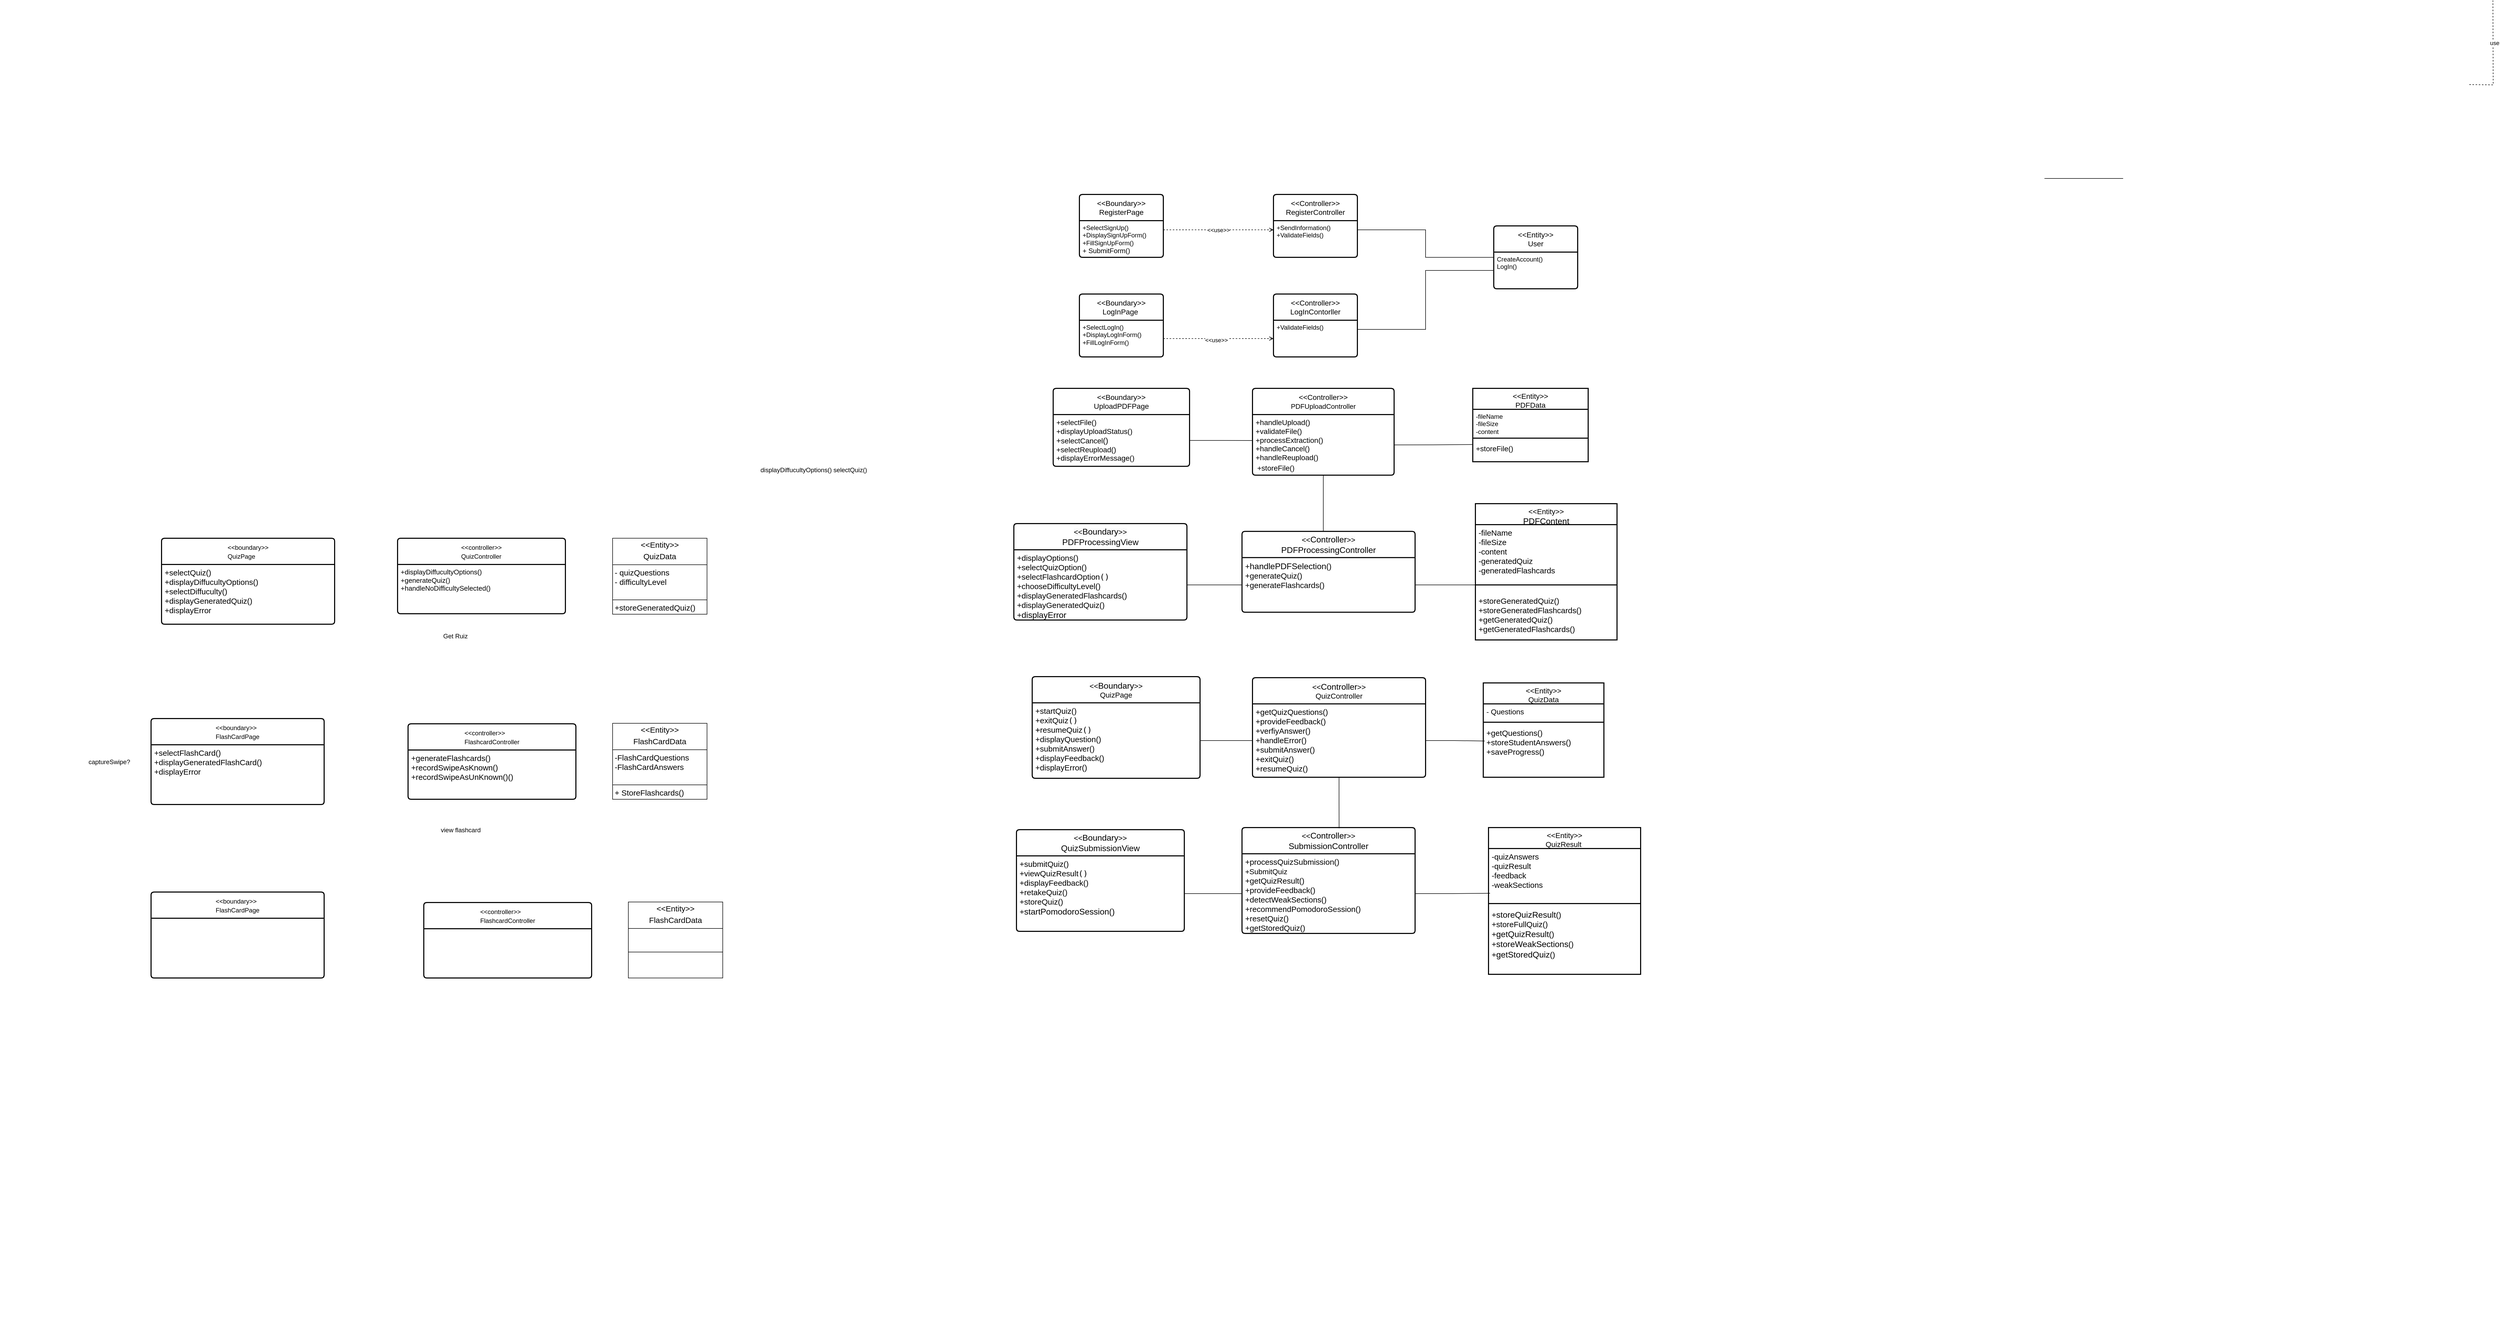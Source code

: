 <mxfile version="26.2.13">
  <diagram name="Page-1" id="e56a1550-8fbb-45ad-956c-1786394a9013">
    <mxGraphModel dx="5515" dy="-176" grid="1" gridSize="10" guides="1" tooltips="1" connect="1" arrows="1" fold="1" page="1" pageScale="1" pageWidth="1100" pageHeight="850" background="none" math="0" shadow="0">
      <root>
        <mxCell id="0" />
        <mxCell id="1" parent="0" />
        <mxCell id="oBpY7kK_RExmCe1GZTvU-35" value="&amp;lt;&amp;lt;Boundary&amp;gt;&amp;gt;&lt;br&gt;&lt;div&gt;&lt;span style=&quot;text-align: start;&quot;&gt;RegisterPage&lt;/span&gt;&lt;/div&gt;" style="swimlane;childLayout=stackLayout;horizontal=1;startSize=50;horizontalStack=0;rounded=1;fontSize=14;fontStyle=0;strokeWidth=2;resizeParent=0;resizeLast=1;shadow=0;dashed=0;align=center;arcSize=4;whiteSpace=wrap;html=1;labelBackgroundColor=none;" parent="1" vertex="1">
          <mxGeometry x="-1310" y="1450" width="160" height="120" as="geometry" />
        </mxCell>
        <mxCell id="oBpY7kK_RExmCe1GZTvU-36" value="+SelectSignUp()&lt;br&gt;+DisplaySignUpForm()&lt;br&gt;+FillSignUpForm()&lt;div&gt;&lt;font style=&quot;font-size: 13px;&quot;&gt;+&lt;/font&gt;&lt;span style=&quot;font-size: 13px;&quot;&gt;&amp;nbsp;SubmitForm()&lt;/span&gt;&lt;br&gt;&lt;div&gt;&lt;br&gt;&lt;/div&gt;&lt;div&gt;&lt;span style=&quot;font-size: medium;&quot;&gt;&lt;br&gt;&lt;/span&gt;&lt;/div&gt;&lt;/div&gt;" style="align=left;strokeColor=none;fillColor=none;spacingLeft=4;spacingRight=4;fontSize=12;verticalAlign=top;resizable=0;rotatable=0;part=1;html=1;whiteSpace=wrap;labelBackgroundColor=none;" parent="oBpY7kK_RExmCe1GZTvU-35" vertex="1">
          <mxGeometry y="50" width="160" height="70" as="geometry" />
        </mxCell>
        <mxCell id="oBpY7kK_RExmCe1GZTvU-37" value="&amp;lt;&amp;lt;Controller&amp;gt;&amp;gt;&lt;div&gt;RegisterController&lt;/div&gt;" style="swimlane;childLayout=stackLayout;horizontal=1;startSize=50;horizontalStack=0;rounded=1;fontSize=14;fontStyle=0;strokeWidth=2;resizeParent=0;resizeLast=1;shadow=0;dashed=0;align=center;arcSize=4;whiteSpace=wrap;html=1;labelBackgroundColor=none;" parent="1" vertex="1">
          <mxGeometry x="-940" y="1450" width="160" height="120" as="geometry" />
        </mxCell>
        <mxCell id="oBpY7kK_RExmCe1GZTvU-38" value="+SendInformation()&lt;br&gt;+ValidateFields()&lt;div&gt;&lt;br&gt;&lt;/div&gt;" style="align=left;strokeColor=none;fillColor=none;spacingLeft=4;spacingRight=4;fontSize=12;verticalAlign=top;resizable=0;rotatable=0;part=1;html=1;whiteSpace=wrap;labelBackgroundColor=none;" parent="oBpY7kK_RExmCe1GZTvU-37" vertex="1">
          <mxGeometry y="50" width="160" height="70" as="geometry" />
        </mxCell>
        <mxCell id="oBpY7kK_RExmCe1GZTvU-39" value="&amp;lt;&amp;lt;Entity&amp;gt;&amp;gt;&lt;div&gt;User&lt;/div&gt;" style="swimlane;childLayout=stackLayout;horizontal=1;startSize=50;horizontalStack=0;rounded=1;fontSize=14;fontStyle=0;strokeWidth=2;resizeParent=0;resizeLast=1;shadow=0;dashed=0;align=center;arcSize=4;whiteSpace=wrap;html=1;labelBackgroundColor=none;" parent="1" vertex="1">
          <mxGeometry x="-520" y="1510" width="160" height="120" as="geometry" />
        </mxCell>
        <mxCell id="oBpY7kK_RExmCe1GZTvU-40" value="CreateAccount()&lt;div&gt;LogIn()&lt;br&gt;&lt;/div&gt;" style="align=left;strokeColor=none;fillColor=none;spacingLeft=4;spacingRight=4;fontSize=12;verticalAlign=top;resizable=0;rotatable=0;part=1;html=1;whiteSpace=wrap;labelBackgroundColor=none;" parent="oBpY7kK_RExmCe1GZTvU-39" vertex="1">
          <mxGeometry y="50" width="160" height="70" as="geometry" />
        </mxCell>
        <mxCell id="oBpY7kK_RExmCe1GZTvU-42" style="edgeStyle=orthogonalEdgeStyle;rounded=0;orthogonalLoop=1;jettySize=auto;html=1;exitX=1;exitY=0.25;exitDx=0;exitDy=0;entryX=0;entryY=0.25;entryDx=0;entryDy=0;endArrow=none;startFill=0;labelBackgroundColor=none;fontColor=default;" parent="1" edge="1">
          <mxGeometry relative="1" as="geometry">
            <mxPoint x="530" y="1419.5" as="sourcePoint" />
            <mxPoint x="680" y="1419.5" as="targetPoint" />
          </mxGeometry>
        </mxCell>
        <mxCell id="oBpY7kK_RExmCe1GZTvU-43" value="&amp;lt;&amp;lt;Boundary&amp;gt;&amp;gt;&lt;div&gt;LogInPage&amp;nbsp;&lt;/div&gt;" style="swimlane;childLayout=stackLayout;horizontal=1;startSize=50;horizontalStack=0;rounded=1;fontSize=14;fontStyle=0;strokeWidth=2;resizeParent=0;resizeLast=1;shadow=0;dashed=0;align=center;arcSize=4;whiteSpace=wrap;html=1;labelBackgroundColor=none;" parent="1" vertex="1">
          <mxGeometry x="-1310" y="1640" width="160" height="120" as="geometry" />
        </mxCell>
        <mxCell id="oBpY7kK_RExmCe1GZTvU-44" value="+SelectLogIn()&lt;br&gt;+DisplayLogInForm()&lt;br&gt;+FillLogInForm()" style="align=left;strokeColor=none;fillColor=none;spacingLeft=4;spacingRight=4;fontSize=12;verticalAlign=top;resizable=0;rotatable=0;part=1;html=1;whiteSpace=wrap;labelBackgroundColor=none;" parent="oBpY7kK_RExmCe1GZTvU-43" vertex="1">
          <mxGeometry y="50" width="160" height="70" as="geometry" />
        </mxCell>
        <mxCell id="oBpY7kK_RExmCe1GZTvU-45" value="&amp;lt;&amp;lt;Controller&amp;gt;&amp;gt;&lt;div&gt;LogInContorller&lt;/div&gt;" style="swimlane;childLayout=stackLayout;horizontal=1;startSize=50;horizontalStack=0;rounded=1;fontSize=14;fontStyle=0;strokeWidth=2;resizeParent=0;resizeLast=1;shadow=0;dashed=0;align=center;arcSize=4;whiteSpace=wrap;html=1;labelBackgroundColor=none;" parent="1" vertex="1">
          <mxGeometry x="-940" y="1640" width="160" height="120" as="geometry" />
        </mxCell>
        <mxCell id="oBpY7kK_RExmCe1GZTvU-46" value="+ValidateFields()&lt;div&gt;&lt;br&gt;&lt;/div&gt;" style="align=left;strokeColor=none;fillColor=none;spacingLeft=4;spacingRight=4;fontSize=12;verticalAlign=top;resizable=0;rotatable=0;part=1;html=1;whiteSpace=wrap;labelBackgroundColor=none;" parent="oBpY7kK_RExmCe1GZTvU-45" vertex="1">
          <mxGeometry y="50" width="160" height="70" as="geometry" />
        </mxCell>
        <mxCell id="-UV9_x92Bout7EjLeTXu-13" style="edgeStyle=orthogonalEdgeStyle;rounded=0;orthogonalLoop=1;jettySize=auto;html=1;exitX=1;exitY=0.25;exitDx=0;exitDy=0;entryX=0.5;entryY=1;entryDx=0;entryDy=0;dashed=1;endArrow=none;startFill=0;" parent="1" edge="1">
          <mxGeometry relative="1" as="geometry">
            <mxPoint x="1340" y="1240.392" as="sourcePoint" />
            <mxPoint x="1385" y="1080" as="targetPoint" />
          </mxGeometry>
        </mxCell>
        <mxCell id="-UV9_x92Bout7EjLeTXu-14" value="use" style="edgeLabel;html=1;align=center;verticalAlign=middle;resizable=0;points=[];" parent="-UV9_x92Bout7EjLeTXu-13" vertex="1" connectable="0">
          <mxGeometry x="0.219" y="-3" relative="1" as="geometry">
            <mxPoint as="offset" />
          </mxGeometry>
        </mxCell>
        <mxCell id="aW1EL9rklJhH-4EWhwkh-1" value="&amp;lt;&amp;lt;Boundary&amp;gt;&amp;gt;&lt;div&gt;UploadPDFPage&lt;/div&gt;" style="swimlane;childLayout=stackLayout;horizontal=1;startSize=50;horizontalStack=0;rounded=1;fontSize=14;fontStyle=0;strokeWidth=2;resizeParent=0;resizeLast=1;shadow=0;align=center;arcSize=4;whiteSpace=wrap;html=1;labelBackgroundColor=none;" parent="1" vertex="1">
          <mxGeometry x="-1360" y="1820" width="260" height="148.75" as="geometry" />
        </mxCell>
        <mxCell id="aW1EL9rklJhH-4EWhwkh-2" value="&lt;font&gt;&lt;span style=&quot;font-size: 14px;&quot;&gt;+selectFile()&lt;/span&gt;&lt;br&gt;&lt;span style=&quot;font-size: 14px;&quot;&gt;+displayUploadStatus()&lt;/span&gt;&lt;br&gt;&lt;font style=&quot;font-size: 15px;&quot;&gt;+&lt;/font&gt;&lt;font style=&quot;font-size: 14px;&quot;&gt;selectCancel&lt;/font&gt;&lt;font style=&quot;font-size: 15px;&quot;&gt;()&lt;/font&gt;&lt;/font&gt;&lt;div&gt;&lt;font style=&quot;font-size: 14px;&quot;&gt;+selectReupload()&lt;br&gt;&lt;/font&gt;&lt;/div&gt;&lt;div&gt;&lt;font style=&quot;font-size: 14px;&quot;&gt;&lt;font&gt;+&lt;/font&gt;displayErrorMessage()&lt;/font&gt;&lt;/div&gt;&lt;div&gt;&lt;font style=&quot;font-size: 14px;&quot;&gt;&lt;br&gt;&lt;/font&gt;&lt;/div&gt;&lt;div&gt;&lt;font style=&quot;font-size: 14px;&quot;&gt;&lt;br&gt;&lt;/font&gt;&lt;/div&gt;&lt;div&gt;&lt;font style=&quot;font-size: 14px;&quot;&gt;&lt;br&gt;&lt;/font&gt;&lt;/div&gt;&lt;div&gt;&lt;font&gt;&lt;code data-end=&quot;361&quot; data-start=&quot;347&quot;&gt;&lt;font style=&quot;font-size: 14px;&quot; face=&quot;Verdana&quot;&gt;&lt;br&gt;&lt;/font&gt;&lt;/code&gt;&lt;/font&gt;&lt;/div&gt;&lt;div&gt;&lt;font style=&quot;font-size: 16px;&quot;&gt;&lt;code data-end=&quot;361&quot; data-start=&quot;347&quot;&gt;&lt;br&gt;&lt;/code&gt;&lt;/font&gt;&lt;/div&gt;" style="align=left;strokeColor=none;fillColor=none;spacingLeft=4;spacingRight=4;fontSize=12;verticalAlign=top;resizable=0;rotatable=0;part=1;html=1;whiteSpace=wrap;labelBackgroundColor=none;strokeWidth=2;" parent="aW1EL9rklJhH-4EWhwkh-1" vertex="1">
          <mxGeometry y="50" width="260" height="98.75" as="geometry" />
        </mxCell>
        <mxCell id="aW1EL9rklJhH-4EWhwkh-3" style="edgeStyle=orthogonalEdgeStyle;rounded=0;orthogonalLoop=1;jettySize=auto;html=1;exitX=0.5;exitY=1;exitDx=0;exitDy=0;labelBackgroundColor=none;fontColor=default;strokeWidth=2;" parent="aW1EL9rklJhH-4EWhwkh-1" source="aW1EL9rklJhH-4EWhwkh-2" target="aW1EL9rklJhH-4EWhwkh-2" edge="1">
          <mxGeometry relative="1" as="geometry" />
        </mxCell>
        <mxCell id="aW1EL9rklJhH-4EWhwkh-4" style="edgeStyle=orthogonalEdgeStyle;rounded=0;orthogonalLoop=1;jettySize=auto;html=1;exitX=0.5;exitY=1;exitDx=0;exitDy=0;labelBackgroundColor=none;fontColor=default;strokeWidth=2;" parent="aW1EL9rklJhH-4EWhwkh-1" source="aW1EL9rklJhH-4EWhwkh-2" target="aW1EL9rklJhH-4EWhwkh-2" edge="1">
          <mxGeometry relative="1" as="geometry" />
        </mxCell>
        <mxCell id="aW1EL9rklJhH-4EWhwkh-5" style="edgeStyle=orthogonalEdgeStyle;rounded=0;orthogonalLoop=1;jettySize=auto;html=1;exitX=0.5;exitY=1;exitDx=0;exitDy=0;labelBackgroundColor=none;fontColor=default;strokeWidth=2;" parent="aW1EL9rklJhH-4EWhwkh-1" source="aW1EL9rklJhH-4EWhwkh-2" target="aW1EL9rklJhH-4EWhwkh-2" edge="1">
          <mxGeometry relative="1" as="geometry" />
        </mxCell>
        <mxCell id="aW1EL9rklJhH-4EWhwkh-6" value="&lt;span style=&quot;caret-color: rgb(0, 0, 0); color: rgb(0, 0, 0); font-family: Helvetica; font-size: 14px; font-style: normal; font-variant-caps: normal; font-weight: 400; letter-spacing: normal; orphans: auto; text-align: center; text-indent: 0px; text-transform: none; white-space: normal; widows: auto; word-spacing: 0px; -webkit-text-stroke-width: 0px; background-color: rgb(251, 251, 251); text-decoration: none; display: inline !important; float: none;&quot;&gt;&amp;lt;&amp;lt;&lt;span style=&quot;text-align: start; font-size: medium;&quot;&gt;Boundary&lt;/span&gt;&amp;gt;&amp;gt;&lt;/span&gt;&lt;div style=&quot;caret-color: rgb(0, 0, 0); color: rgb(0, 0, 0); font-family: Helvetica; font-size: 14px; font-style: normal; font-variant-caps: normal; font-weight: 400; letter-spacing: normal; orphans: auto; text-align: center; text-indent: 0px; text-transform: none; white-space: normal; widows: auto; word-spacing: 0px; -webkit-text-stroke-width: 0px; text-decoration: none;&quot;&gt;&lt;span style=&quot;text-align: start;&quot;&gt;QuizPage&lt;/span&gt;&lt;/div&gt;" style="swimlane;childLayout=stackLayout;horizontal=1;startSize=50;horizontalStack=0;rounded=1;fontSize=14;fontStyle=1;strokeWidth=2;resizeParent=0;resizeLast=1;shadow=0;dashed=0;align=center;arcSize=4;whiteSpace=wrap;html=1;labelBackgroundColor=none;" parent="1" vertex="1">
          <mxGeometry x="-1400" y="2370" width="320" height="194.06" as="geometry" />
        </mxCell>
        <mxCell id="aW1EL9rklJhH-4EWhwkh-7" value="&lt;font style=&quot;font-size: 15px;&quot;&gt;+startQuiz()&lt;/font&gt;&lt;div&gt;&lt;span style=&quot;font-size: 15px;&quot;&gt;+exitQuiz&lt;font face=&quot;monospace&quot;&gt;()&lt;/font&gt;&lt;/span&gt;&lt;/div&gt;&lt;div&gt;&lt;span style=&quot;font-size: 15px;&quot;&gt;&lt;font face=&quot;monospace&quot;&gt;+&lt;/font&gt;&lt;font face=&quot;Helvetica&quot;&gt;resumeQuiz&lt;/font&gt;&lt;font face=&quot;monospace&quot;&gt;()&lt;/font&gt;&lt;/span&gt;&lt;/div&gt;&lt;div&gt;&lt;span style=&quot;font-size: 15px;&quot;&gt;+&lt;font face=&quot;Helvetica&quot;&gt;displayQuestion&lt;/font&gt;()&lt;br&gt;&lt;/span&gt;&lt;div&gt;&lt;font style=&quot;font-size: 15px;&quot;&gt;+submitAnswer()&lt;/font&gt;&lt;/div&gt;&lt;div&gt;&lt;font style=&quot;font-size: 15px;&quot;&gt;+displayFeedback()&lt;br&gt;&lt;/font&gt;&lt;/div&gt;&lt;div&gt;&lt;font style=&quot;font-size: 15px;&quot;&gt;&lt;font&gt;+&lt;/font&gt;displayError()&lt;/font&gt;&lt;/div&gt;&lt;div&gt;&lt;br&gt;&lt;/div&gt;&lt;div&gt;&lt;br&gt;&lt;/div&gt;&lt;div&gt;&lt;br&gt;&lt;/div&gt;&lt;/div&gt;" style="align=left;strokeColor=none;fillColor=none;spacingLeft=4;spacingRight=4;fontSize=12;verticalAlign=top;resizable=0;rotatable=0;part=1;html=1;whiteSpace=wrap;labelBackgroundColor=none;strokeWidth=2;" parent="aW1EL9rklJhH-4EWhwkh-6" vertex="1">
          <mxGeometry y="50" width="320" height="144.06" as="geometry" />
        </mxCell>
        <mxCell id="aW1EL9rklJhH-4EWhwkh-8" style="edgeStyle=orthogonalEdgeStyle;rounded=0;orthogonalLoop=1;jettySize=auto;html=1;exitX=0.5;exitY=1;exitDx=0;exitDy=0;labelBackgroundColor=none;fontColor=default;strokeWidth=2;" parent="aW1EL9rklJhH-4EWhwkh-6" edge="1">
          <mxGeometry relative="1" as="geometry">
            <mxPoint x="-280" y="818.9" as="sourcePoint" />
            <mxPoint x="-280" y="818.9" as="targetPoint" />
          </mxGeometry>
        </mxCell>
        <mxCell id="aW1EL9rklJhH-4EWhwkh-9" value="&lt;span style=&quot;caret-color: rgb(0, 0, 0); color: rgb(0, 0, 0); font-family: Helvetica; font-size: 14px; font-style: normal; font-variant-caps: normal; letter-spacing: normal; orphans: auto; text-align: center; text-indent: 0px; text-transform: none; white-space: normal; widows: auto; word-spacing: 0px; -webkit-text-stroke-width: 0px; text-decoration: none; font-weight: 400; background-color: rgb(251, 251, 251); float: none; display: inline !important;&quot;&gt;&amp;lt;&amp;lt;&lt;span style=&quot;text-align: start; font-size: medium;&quot;&gt;Controller&lt;/span&gt;&amp;gt;&amp;gt;&lt;/span&gt;&lt;div style=&quot;caret-color: rgb(0, 0, 0); color: rgb(0, 0, 0); font-family: Helvetica; font-size: 14px; font-style: normal; font-variant-caps: normal; letter-spacing: normal; orphans: auto; text-align: center; text-indent: 0px; text-transform: none; white-space: normal; widows: auto; word-spacing: 0px; -webkit-text-stroke-width: 0px; text-decoration: none; font-weight: 400;&quot;&gt;&lt;span style=&quot;text-align: start;&quot;&gt;QuizController&lt;/span&gt;&lt;/div&gt;" style="swimlane;childLayout=stackLayout;horizontal=1;startSize=50;horizontalStack=0;rounded=1;fontSize=14;fontStyle=1;strokeWidth=2;resizeParent=0;resizeLast=1;shadow=0;dashed=0;align=center;arcSize=4;whiteSpace=wrap;html=1;labelBackgroundColor=none;" parent="1" vertex="1">
          <mxGeometry x="-980" y="2372.03" width="330" height="190" as="geometry" />
        </mxCell>
        <mxCell id="aW1EL9rklJhH-4EWhwkh-10" value="&lt;font style=&quot;font-size: 15px;&quot;&gt;+getQuizQuestions()&lt;/font&gt;&lt;div&gt;&lt;div&gt;&lt;font style=&quot;font-size: 15px;&quot;&gt;+provideFeedback()&lt;br&gt;&lt;/font&gt;&lt;/div&gt;&lt;div&gt;&lt;font style=&quot;font-size: 15px;&quot;&gt;+&lt;/font&gt;&lt;span style=&quot;font-size: 15px;&quot;&gt;verfiyAnswer()&lt;/span&gt;&lt;/div&gt;&lt;div&gt;&lt;font style=&quot;font-size: 15px;&quot;&gt;+handleError()&lt;br&gt;&lt;/font&gt;&lt;/div&gt;&lt;div&gt;&lt;font style=&quot;font-size: 15px;&quot;&gt;+submitAnswer()&lt;br&gt;&lt;/font&gt;&lt;/div&gt;&lt;div&gt;&lt;font style=&quot;font-size: 15px;&quot;&gt;+exitQuiz()&lt;br&gt;&lt;/font&gt;&lt;/div&gt;&lt;div&gt;&lt;font style=&quot;font-size: 15px;&quot;&gt;+resumeQuiz()&lt;/font&gt;&lt;/div&gt;&lt;div&gt;&lt;font style=&quot;font-size: 15px;&quot;&gt;&lt;br&gt;&lt;/font&gt;&lt;/div&gt;&lt;div&gt;&lt;br&gt;&lt;/div&gt;&lt;div&gt;&lt;br&gt;&lt;/div&gt;&lt;/div&gt;" style="align=left;strokeColor=none;fillColor=none;spacingLeft=4;spacingRight=4;fontSize=12;verticalAlign=top;resizable=0;rotatable=0;part=1;html=1;whiteSpace=wrap;labelBackgroundColor=none;strokeWidth=2;" parent="aW1EL9rklJhH-4EWhwkh-9" vertex="1">
          <mxGeometry y="50" width="330" height="140" as="geometry" />
        </mxCell>
        <mxCell id="aW1EL9rklJhH-4EWhwkh-11" style="edgeStyle=orthogonalEdgeStyle;rounded=0;orthogonalLoop=1;jettySize=auto;html=1;exitX=0.5;exitY=1;exitDx=0;exitDy=0;labelBackgroundColor=none;fontColor=default;strokeWidth=0;" parent="aW1EL9rklJhH-4EWhwkh-9" edge="1">
          <mxGeometry relative="1" as="geometry">
            <mxPoint x="-280" y="650" as="sourcePoint" />
            <mxPoint x="-280" y="650" as="targetPoint" />
          </mxGeometry>
        </mxCell>
        <mxCell id="aW1EL9rklJhH-4EWhwkh-12" value="&lt;span style=&quot;font-size: 14px; font-weight: 400;&quot;&gt;&amp;lt;&amp;lt;Entity&amp;gt;&amp;gt;&lt;/span&gt;&lt;div style=&quot;font-size: 14px; font-weight: 400;&quot;&gt;&lt;span style=&quot;text-align: start;&quot;&gt;QuizData&lt;/span&gt;&lt;/div&gt;" style="swimlane;fontStyle=1;align=center;verticalAlign=top;childLayout=stackLayout;horizontal=1;startSize=40;horizontalStack=0;resizeParent=1;resizeParentMax=0;resizeLast=0;collapsible=1;marginBottom=0;whiteSpace=wrap;html=1;strokeWidth=2;" parent="1" vertex="1">
          <mxGeometry x="-540" y="2382.03" width="230" height="180" as="geometry" />
        </mxCell>
        <mxCell id="aW1EL9rklJhH-4EWhwkh-13" value="&lt;div&gt;&lt;font style=&quot;font-size: 14px;&quot;&gt;- Questions&lt;br&gt;&lt;/font&gt;&lt;/div&gt;&lt;div&gt;&lt;br&gt;&lt;/div&gt;" style="text;strokeColor=none;fillColor=none;align=left;verticalAlign=top;spacingLeft=4;spacingRight=4;overflow=hidden;rotatable=0;points=[[0,0.5],[1,0.5]];portConstraint=eastwest;whiteSpace=wrap;html=1;strokeWidth=2;" parent="aW1EL9rklJhH-4EWhwkh-12" vertex="1">
          <mxGeometry y="40" width="230" height="30" as="geometry" />
        </mxCell>
        <mxCell id="aW1EL9rklJhH-4EWhwkh-14" value="" style="line;strokeWidth=2;fillColor=none;align=left;verticalAlign=middle;spacingTop=-1;spacingLeft=3;spacingRight=3;rotatable=0;labelPosition=right;points=[];portConstraint=eastwest;strokeColor=inherit;" parent="aW1EL9rklJhH-4EWhwkh-12" vertex="1">
          <mxGeometry y="70" width="230" height="10" as="geometry" />
        </mxCell>
        <mxCell id="aW1EL9rklJhH-4EWhwkh-15" value="&lt;div&gt;&lt;span style=&quot;font-size: 15px;&quot;&gt;+&lt;/span&gt;&lt;span style=&quot;font-size: 15px;&quot;&gt;getQuestions()&lt;/span&gt;&lt;/div&gt;&lt;div&gt;&lt;font style=&quot;font-size: 15px;&quot;&gt;+storeStudentAnswers()&amp;nbsp;&lt;/font&gt;&lt;/div&gt;&lt;div&gt;&lt;font style=&quot;font-size: 15px;&quot;&gt;+saveProgress()&amp;nbsp;&amp;nbsp;&lt;/font&gt;&amp;nbsp;&amp;nbsp;&lt;/div&gt;&lt;div&gt;&lt;br&gt;&lt;/div&gt;" style="text;strokeColor=none;fillColor=none;align=left;verticalAlign=top;spacingLeft=4;spacingRight=4;overflow=hidden;rotatable=0;points=[[0,0.5],[1,0.5]];portConstraint=eastwest;whiteSpace=wrap;html=1;strokeWidth=2;" parent="aW1EL9rklJhH-4EWhwkh-12" vertex="1">
          <mxGeometry y="80" width="230" height="100" as="geometry" />
        </mxCell>
        <mxCell id="aW1EL9rklJhH-4EWhwkh-16" value="&lt;span style=&quot;font-size: 14px; font-weight: 400;&quot;&gt;&amp;lt;&amp;lt;Entity&amp;gt;&amp;gt;&lt;/span&gt;&lt;div style=&quot;font-size: 14px; font-weight: 400;&quot;&gt;&lt;span style=&quot;text-align: start;&quot;&gt;PDFData&lt;/span&gt;&lt;/div&gt;" style="swimlane;fontStyle=1;align=center;verticalAlign=top;childLayout=stackLayout;horizontal=1;startSize=40;horizontalStack=0;resizeParent=1;resizeParentMax=0;resizeLast=0;collapsible=1;marginBottom=0;whiteSpace=wrap;html=1;strokeWidth=2;" parent="1" vertex="1">
          <mxGeometry x="-560" y="1820" width="220" height="140" as="geometry" />
        </mxCell>
        <mxCell id="aW1EL9rklJhH-4EWhwkh-17" value="-fileName&lt;div&gt;-fileSize&lt;br&gt;&lt;/div&gt;&lt;div&gt;-content&lt;br&gt;&lt;/div&gt;&lt;div&gt;&lt;br&gt;&lt;/div&gt;" style="text;strokeColor=none;fillColor=none;align=left;verticalAlign=top;spacingLeft=4;spacingRight=4;overflow=hidden;rotatable=0;points=[[0,0.5],[1,0.5]];portConstraint=eastwest;whiteSpace=wrap;html=1;strokeWidth=2;" parent="aW1EL9rklJhH-4EWhwkh-16" vertex="1">
          <mxGeometry y="40" width="220" height="50" as="geometry" />
        </mxCell>
        <mxCell id="aW1EL9rklJhH-4EWhwkh-18" value="" style="line;strokeWidth=2;fillColor=none;align=left;verticalAlign=middle;spacingTop=-1;spacingLeft=3;spacingRight=3;rotatable=0;labelPosition=right;points=[];portConstraint=eastwest;strokeColor=inherit;" parent="aW1EL9rklJhH-4EWhwkh-16" vertex="1">
          <mxGeometry y="90" width="220" height="10" as="geometry" />
        </mxCell>
        <mxCell id="aW1EL9rklJhH-4EWhwkh-19" value="&lt;span style=&quot;font-size: 14px;&quot;&gt;+storeFile()&lt;/span&gt;" style="text;strokeColor=none;fillColor=none;align=left;verticalAlign=top;spacingLeft=4;spacingRight=4;overflow=hidden;rotatable=0;points=[[0,0.5],[1,0.5]];portConstraint=eastwest;whiteSpace=wrap;html=1;strokeWidth=2;" parent="aW1EL9rklJhH-4EWhwkh-16" vertex="1">
          <mxGeometry y="100" width="220" height="40" as="geometry" />
        </mxCell>
        <mxCell id="aW1EL9rklJhH-4EWhwkh-20" value="&amp;lt;&amp;lt;Controller&amp;gt;&amp;gt;&lt;div&gt;&lt;span style=&quot;text-align: start;&quot;&gt;&lt;font style=&quot;font-size: 13px;&quot;&gt;PDFUploadController&lt;/font&gt;&lt;/span&gt;&lt;/div&gt;" style="swimlane;childLayout=stackLayout;horizontal=1;startSize=50;horizontalStack=0;rounded=1;fontSize=14;fontStyle=0;strokeWidth=2;resizeParent=0;resizeLast=1;shadow=0;dashed=0;align=center;arcSize=4;whiteSpace=wrap;html=1;labelBackgroundColor=none;" parent="1" vertex="1">
          <mxGeometry x="-980" y="1820" width="270" height="165.63" as="geometry" />
        </mxCell>
        <mxCell id="aW1EL9rklJhH-4EWhwkh-21" value="&lt;font style=&quot;font-size: 14px;&quot;&gt;&lt;font&gt;&lt;font&gt;+handleUpload()&lt;/font&gt;&lt;/font&gt;&lt;font&gt;&lt;br&gt;&lt;font&gt;+validateFile()&lt;/font&gt;&lt;/font&gt;&lt;/font&gt;&lt;div&gt;&lt;font&gt;&lt;font style=&quot;font-size: 14px;&quot;&gt;+processExtraction()&lt;br&gt;&lt;/font&gt;&lt;/font&gt;&lt;div&gt;&lt;font style=&quot;font-size: 14px;&quot;&gt;+handleCancel()&lt;/font&gt;&lt;/div&gt;&lt;div&gt;&lt;font style=&quot;font-size: 14px;&quot;&gt;+handleReupload()&lt;br&gt;&lt;/font&gt;&lt;/div&gt;&lt;div&gt;&lt;table data-pm-slice=&quot;1 1 -3 [&amp;quot;table&amp;quot;,{&amp;quot;start&amp;quot;:560,&amp;quot;end&amp;quot;:1189},&amp;quot;table_row&amp;quot;,{&amp;quot;start&amp;quot;:1110,&amp;quot;end&amp;quot;:1189}]&quot;&gt;&lt;tbody&gt;&lt;tr&gt;&lt;td&gt;&lt;code&gt;&lt;font style=&quot;font-size: 14px;&quot; face=&quot;Helvetica&quot;&gt;+storeFile()&lt;/font&gt;&lt;/code&gt;&lt;/td&gt;&lt;/tr&gt;&lt;/tbody&gt;&lt;/table&gt;&lt;/div&gt;&lt;div&gt;&lt;div&gt;&lt;span style=&quot;font-size: medium;&quot;&gt;&lt;br&gt;&lt;/span&gt;&lt;/div&gt;&lt;/div&gt;&lt;/div&gt;" style="align=left;strokeColor=none;fillColor=none;spacingLeft=4;spacingRight=4;fontSize=12;verticalAlign=top;resizable=0;rotatable=0;part=1;html=1;whiteSpace=wrap;labelBackgroundColor=none;strokeWidth=2;" parent="aW1EL9rklJhH-4EWhwkh-20" vertex="1">
          <mxGeometry y="50" width="270" height="115.63" as="geometry" />
        </mxCell>
        <mxCell id="aW1EL9rklJhH-4EWhwkh-31" value="&lt;span style=&quot;caret-color: rgb(0, 0, 0); color: rgb(0, 0, 0); font-family: Helvetica; font-size: 14px; font-style: normal; font-variant-caps: normal; font-weight: 400; letter-spacing: normal; orphans: auto; text-align: center; text-indent: 0px; text-transform: none; white-space: normal; widows: auto; word-spacing: 0px; -webkit-text-stroke-width: 0px; background-color: rgb(251, 251, 251); text-decoration: none; display: inline !important; float: none;&quot;&gt;&amp;lt;&amp;lt;&lt;span style=&quot;text-align: start; font-size: medium;&quot;&gt;Boundary&lt;/span&gt;&amp;gt;&amp;gt;&lt;/span&gt;&lt;div style=&quot;caret-color: rgb(0, 0, 0); color: rgb(0, 0, 0); font-family: Helvetica; font-size: 14px; font-style: normal; font-variant-caps: normal; font-weight: 400; letter-spacing: normal; orphans: auto; text-align: center; text-indent: 0px; text-transform: none; white-space: normal; widows: auto; word-spacing: 0px; -webkit-text-stroke-width: 0px; text-decoration: none;&quot;&gt;&lt;span style=&quot;text-align: start; font-size: medium;&quot;&gt;QuizSubmissionView&lt;/span&gt;&lt;br&gt;&lt;/div&gt;" style="swimlane;childLayout=stackLayout;horizontal=1;startSize=50;horizontalStack=0;rounded=1;fontSize=14;fontStyle=1;strokeWidth=2;resizeParent=0;resizeLast=1;shadow=0;dashed=0;align=center;arcSize=4;whiteSpace=wrap;html=1;labelBackgroundColor=none;" parent="1" vertex="1">
          <mxGeometry x="-1430" y="2661.95" width="320" height="194.06" as="geometry" />
        </mxCell>
        <mxCell id="aW1EL9rklJhH-4EWhwkh-33" style="edgeStyle=orthogonalEdgeStyle;rounded=0;orthogonalLoop=1;jettySize=auto;html=1;exitX=0.5;exitY=1;exitDx=0;exitDy=0;labelBackgroundColor=none;fontColor=default;strokeWidth=2;" parent="aW1EL9rklJhH-4EWhwkh-31" edge="1">
          <mxGeometry relative="1" as="geometry">
            <mxPoint x="-230" y="852.96" as="sourcePoint" />
            <mxPoint x="-230" y="852.96" as="targetPoint" />
          </mxGeometry>
        </mxCell>
        <mxCell id="aW1EL9rklJhH-4EWhwkh-32" value="&lt;font style=&quot;font-size: 15px;&quot;&gt;+submitQuiz()&lt;/font&gt;&lt;div&gt;&lt;span style=&quot;font-size: 15px;&quot;&gt;+viewQuizResult&lt;font face=&quot;monospace&quot;&gt;()&lt;/font&gt;&lt;/span&gt;&lt;/div&gt;&lt;div&gt;&lt;div&gt;&lt;font style=&quot;font-size: 15px;&quot;&gt;+displayFeedback()&lt;br&gt;&lt;/font&gt;&lt;/div&gt;&lt;div&gt;&lt;font style=&quot;font-size: 15px;&quot;&gt;&lt;font&gt;+&lt;/font&gt;retakeQuiz()&lt;/font&gt;&lt;/div&gt;&lt;div&gt;&lt;font style=&quot;font-size: 15px;&quot;&gt;&lt;div style=&quot;font-size: 12px;&quot;&gt;&lt;font style=&quot;font-size: 15px;&quot;&gt;+storeQuiz()&lt;/font&gt;&lt;/div&gt;&lt;div style=&quot;font-size: 12px;&quot;&gt;&lt;font style=&quot;font-size: 15px;&quot;&gt;+&lt;/font&gt;&lt;span style=&quot;font-size: medium;&quot;&gt;startPomodoroSession()&lt;/span&gt;&lt;/div&gt;&lt;/font&gt;&lt;/div&gt;&lt;div&gt;&lt;br&gt;&lt;/div&gt;&lt;div&gt;&lt;br&gt;&lt;/div&gt;&lt;div&gt;&lt;br&gt;&lt;/div&gt;&lt;/div&gt;" style="align=left;strokeColor=none;fillColor=none;spacingLeft=4;spacingRight=4;fontSize=12;verticalAlign=top;resizable=0;rotatable=0;part=1;html=1;whiteSpace=wrap;labelBackgroundColor=none;strokeWidth=2;" parent="aW1EL9rklJhH-4EWhwkh-31" vertex="1">
          <mxGeometry y="50" width="320" height="144.06" as="geometry" />
        </mxCell>
        <mxCell id="aW1EL9rklJhH-4EWhwkh-34" value="&lt;span style=&quot;caret-color: rgb(0, 0, 0); color: rgb(0, 0, 0); font-family: Helvetica; font-size: 14px; font-style: normal; font-variant-caps: normal; letter-spacing: normal; orphans: auto; text-align: center; text-indent: 0px; text-transform: none; white-space: normal; widows: auto; word-spacing: 0px; -webkit-text-stroke-width: 0px; text-decoration: none; font-weight: 400; background-color: rgb(251, 251, 251); float: none; display: inline !important;&quot;&gt;&amp;lt;&amp;lt;&lt;span style=&quot;text-align: start; font-size: medium;&quot;&gt;Controller&lt;/span&gt;&amp;gt;&amp;gt;&lt;/span&gt;&lt;div style=&quot;caret-color: rgb(0, 0, 0); color: rgb(0, 0, 0); font-family: Helvetica; font-size: 14px; font-style: normal; font-variant-caps: normal; letter-spacing: normal; orphans: auto; text-align: center; text-indent: 0px; text-transform: none; white-space: normal; widows: auto; word-spacing: 0px; -webkit-text-stroke-width: 0px; text-decoration: none; font-weight: 400;&quot;&gt;&lt;span style=&quot;text-align: start; font-size: medium;&quot;&gt;SubmissionController&lt;/span&gt;&lt;br&gt;&lt;/div&gt;" style="swimlane;childLayout=stackLayout;horizontal=1;startSize=50;horizontalStack=0;rounded=1;fontSize=14;fontStyle=1;strokeWidth=2;resizeParent=0;resizeLast=1;shadow=0;dashed=0;align=center;arcSize=4;whiteSpace=wrap;html=1;labelBackgroundColor=none;" parent="1" vertex="1">
          <mxGeometry x="-1000" y="2657.97" width="330" height="202.03" as="geometry" />
        </mxCell>
        <mxCell id="aW1EL9rklJhH-4EWhwkh-35" value="&lt;font style=&quot;font-size: 15px;&quot;&gt;+processQuizSubmission()&lt;/font&gt;&lt;div&gt;&lt;font style=&quot;font-size: 14px;&quot;&gt;+SubmitQuiz&lt;/font&gt;&lt;span style=&quot;font-size: 15px;&quot;&gt;&lt;br&gt;&lt;/span&gt;&lt;div&gt;&lt;div&gt;&lt;div&gt;&lt;font style=&quot;font-size: 15px;&quot;&gt;+getQuizResult()&lt;br&gt;&lt;/font&gt;&lt;/div&gt;&lt;div&gt;&lt;font style=&quot;font-size: 15px;&quot;&gt;+provideFeedback()&lt;br&gt;&lt;/font&gt;&lt;/div&gt;&lt;div&gt;&lt;font style=&quot;font-size: 15px;&quot;&gt;+detectWeakSections()&lt;br&gt;&lt;/font&gt;&lt;/div&gt;&lt;div&gt;&lt;font style=&quot;font-size: 15px;&quot;&gt;+recommendPomodoroSession()&lt;br&gt;&lt;/font&gt;&lt;/div&gt;&lt;div&gt;&lt;font style=&quot;font-size: 15px;&quot;&gt;+resetQuiz()&lt;/font&gt;&lt;/div&gt;&lt;div&gt;&lt;font style=&quot;font-size: 15px;&quot;&gt;&lt;font&gt;+&lt;/font&gt;getStoredQuiz()&lt;/font&gt;&lt;/div&gt;&lt;div&gt;&lt;font style=&quot;font-size: 15px;&quot;&gt;&lt;br&gt;&lt;/font&gt;&lt;/div&gt;&lt;div&gt;&lt;br&gt;&lt;/div&gt;&lt;div&gt;&lt;br&gt;&lt;/div&gt;&lt;/div&gt;&lt;/div&gt;&lt;/div&gt;" style="align=left;strokeColor=none;fillColor=none;spacingLeft=4;spacingRight=4;fontSize=12;verticalAlign=top;resizable=0;rotatable=0;part=1;html=1;whiteSpace=wrap;labelBackgroundColor=none;strokeWidth=2;" parent="aW1EL9rklJhH-4EWhwkh-34" vertex="1">
          <mxGeometry y="50" width="330" height="152.03" as="geometry" />
        </mxCell>
        <mxCell id="aW1EL9rklJhH-4EWhwkh-36" style="edgeStyle=orthogonalEdgeStyle;rounded=0;orthogonalLoop=1;jettySize=auto;html=1;exitX=0.5;exitY=1;exitDx=0;exitDy=0;labelBackgroundColor=none;fontColor=default;strokeWidth=0;" parent="aW1EL9rklJhH-4EWhwkh-34" edge="1">
          <mxGeometry relative="1" as="geometry">
            <mxPoint x="-310" y="45" as="sourcePoint" />
            <mxPoint x="-310" y="45" as="targetPoint" />
          </mxGeometry>
        </mxCell>
        <mxCell id="aW1EL9rklJhH-4EWhwkh-37" value="&lt;span style=&quot;font-size: 14px; font-weight: 400;&quot;&gt;&amp;lt;&amp;lt;Entity&amp;gt;&amp;gt;&lt;/span&gt;&lt;div&gt;&lt;span style=&quot;font-size: 14px; font-weight: 400;&quot;&gt;QuizResult&amp;nbsp;&lt;/span&gt;&lt;/div&gt;" style="swimlane;fontStyle=1;align=center;verticalAlign=top;childLayout=stackLayout;horizontal=1;startSize=40;horizontalStack=0;resizeParent=1;resizeParentMax=0;resizeLast=0;collapsible=1;marginBottom=0;whiteSpace=wrap;html=1;strokeWidth=2;" parent="1" vertex="1">
          <mxGeometry x="-530" y="2657.97" width="290" height="280" as="geometry" />
        </mxCell>
        <mxCell id="aW1EL9rklJhH-4EWhwkh-38" value="&lt;div&gt;&lt;font style=&quot;font-size: 15px;&quot;&gt;-quizAnswers&lt;br&gt;&lt;/font&gt;&lt;/div&gt;&lt;div&gt;&lt;font style=&quot;font-size: 15px;&quot;&gt;-quizResult&lt;/font&gt;&lt;/div&gt;&lt;div&gt;&lt;font style=&quot;font-size: 15px;&quot;&gt;-feedback&lt;br&gt;&lt;/font&gt;&lt;/div&gt;&lt;div&gt;&lt;font style=&quot;font-size: 15px;&quot;&gt;-weakSections&lt;br&gt;&lt;/font&gt;&lt;/div&gt;&lt;div&gt;&lt;span style=&quot;font-size: medium;&quot;&gt;&lt;br&gt;&lt;/span&gt;&lt;/div&gt;" style="text;strokeColor=none;fillColor=none;align=left;verticalAlign=top;spacingLeft=4;spacingRight=4;overflow=hidden;rotatable=0;points=[[0,0.5],[1,0.5]];portConstraint=eastwest;whiteSpace=wrap;html=1;strokeWidth=2;" parent="aW1EL9rklJhH-4EWhwkh-37" vertex="1">
          <mxGeometry y="40" width="290" height="100" as="geometry" />
        </mxCell>
        <mxCell id="aW1EL9rklJhH-4EWhwkh-39" value="" style="line;strokeWidth=2;fillColor=none;align=left;verticalAlign=middle;spacingTop=-1;spacingLeft=3;spacingRight=3;rotatable=0;labelPosition=right;points=[];portConstraint=eastwest;strokeColor=inherit;" parent="aW1EL9rklJhH-4EWhwkh-37" vertex="1">
          <mxGeometry y="140" width="290" height="10" as="geometry" />
        </mxCell>
        <mxCell id="aW1EL9rklJhH-4EWhwkh-40" value="&lt;div&gt;&lt;span style=&quot;font-size: 15px;&quot;&gt;+&lt;/span&gt;&lt;span style=&quot;font-size: medium;&quot;&gt;storeQuizResult&lt;/span&gt;&lt;span style=&quot;font-size: 15px;&quot;&gt;()&lt;/span&gt;&lt;/div&gt;&lt;div&gt;&lt;font style=&quot;font-size: 15px;&quot;&gt;+storeFullQuiz()&lt;/font&gt;&lt;/div&gt;&lt;div&gt;&lt;span style=&quot;font-size: 15px;&quot;&gt;+&lt;/span&gt;&lt;span style=&quot;font-size: medium;&quot;&gt;getQuizResult&lt;/span&gt;&lt;span style=&quot;font-size: 15px;&quot;&gt;()&lt;/span&gt;&lt;span style=&quot;font-size: 15px;&quot;&gt;&amp;nbsp; &amp;nbsp;&lt;/span&gt;&lt;/div&gt;&lt;div&gt;&lt;font style=&quot;font-size: 15px;&quot;&gt;+&lt;span style=&quot;font-size: medium;&quot;&gt;storeWeakSections&lt;/span&gt;()&amp;nbsp;&lt;/font&gt;&lt;/div&gt;&lt;div&gt;&lt;font style=&quot;font-size: 15px;&quot;&gt;+&lt;span style=&quot;font-size: medium;&quot;&gt;getStoredQuiz&lt;/span&gt;()&amp;nbsp;&amp;nbsp;&lt;/font&gt;&amp;nbsp;&amp;nbsp;&lt;/div&gt;&lt;div&gt;&lt;br&gt;&lt;/div&gt;" style="text;strokeColor=none;fillColor=none;align=left;verticalAlign=top;spacingLeft=4;spacingRight=4;overflow=hidden;rotatable=0;points=[[0,0.5],[1,0.5]];portConstraint=eastwest;whiteSpace=wrap;html=1;strokeWidth=2;" parent="aW1EL9rklJhH-4EWhwkh-37" vertex="1">
          <mxGeometry y="150" width="290" height="130" as="geometry" />
        </mxCell>
        <mxCell id="aW1EL9rklJhH-4EWhwkh-41" value="&lt;span style=&quot;caret-color: rgb(0, 0, 0); color: rgb(0, 0, 0); font-family: Helvetica; font-size: 14px; font-style: normal; font-variant-caps: normal; font-weight: 400; letter-spacing: normal; orphans: auto; text-align: center; text-indent: 0px; text-transform: none; white-space: normal; widows: auto; word-spacing: 0px; -webkit-text-stroke-width: 0px; background-color: rgb(251, 251, 251); text-decoration: none; display: inline !important; float: none;&quot;&gt;&amp;lt;&amp;lt;&lt;span style=&quot;text-align: start; font-size: medium;&quot;&gt;Boundary&lt;/span&gt;&amp;gt;&amp;gt;&lt;/span&gt;&lt;div style=&quot;caret-color: rgb(0, 0, 0); color: rgb(0, 0, 0); font-family: Helvetica; font-size: 14px; font-style: normal; font-variant-caps: normal; font-weight: 400; letter-spacing: normal; orphans: auto; text-align: center; text-indent: 0px; text-transform: none; white-space: normal; widows: auto; word-spacing: 0px; -webkit-text-stroke-width: 0px; text-decoration: none;&quot;&gt;&lt;span style=&quot;text-align: start; font-size: medium;&quot;&gt;PDFProcessingView&lt;/span&gt;&lt;br&gt;&lt;/div&gt;" style="swimlane;childLayout=stackLayout;horizontal=1;startSize=50;horizontalStack=0;rounded=1;fontSize=14;fontStyle=1;strokeWidth=2;resizeParent=0;resizeLast=1;shadow=0;dashed=0;align=center;arcSize=4;whiteSpace=wrap;html=1;labelBackgroundColor=none;" parent="1" vertex="1">
          <mxGeometry x="-1435" y="2077.97" width="330" height="184.06" as="geometry" />
        </mxCell>
        <mxCell id="aW1EL9rklJhH-4EWhwkh-42" value="&lt;div&gt;&lt;font style=&quot;font-size: 15px;&quot;&gt;+displayOptions()&lt;/font&gt;&lt;/div&gt;&lt;font style=&quot;font-size: 15px;&quot;&gt;+selectQuizOption()&lt;/font&gt;&lt;div&gt;&lt;font style=&quot;font-size: 15px;&quot;&gt;+&lt;font&gt;selectFlashcardOption&lt;/font&gt;&lt;font face=&quot;monospace&quot;&gt;()&lt;/font&gt;&lt;/font&gt;&lt;/div&gt;&lt;div&gt;&lt;div&gt;&lt;font style=&quot;font-size: 15px;&quot;&gt;+chooseDifficultyLevel()&lt;/font&gt;&lt;/div&gt;&lt;div&gt;&lt;font style=&quot;font-size: 15px;&quot;&gt;&lt;font&gt;+&lt;/font&gt;displayGeneratedFlashcards()&lt;/font&gt;&lt;/div&gt;&lt;div&gt;&lt;font style=&quot;font-size: 15px;&quot;&gt;+displayGeneratedQuiz()&lt;/font&gt;&lt;/div&gt;&lt;div&gt;&lt;font style=&quot;font-size: 15px;&quot;&gt;+&lt;/font&gt;&lt;span style=&quot;font-size: medium;&quot;&gt;displayError&lt;/span&gt;&lt;/div&gt;&lt;div&gt;&lt;br&gt;&lt;/div&gt;&lt;/div&gt;" style="align=left;strokeColor=none;fillColor=none;spacingLeft=4;spacingRight=4;fontSize=12;verticalAlign=top;resizable=0;rotatable=0;part=1;html=1;whiteSpace=wrap;labelBackgroundColor=none;strokeWidth=2;" parent="aW1EL9rklJhH-4EWhwkh-41" vertex="1">
          <mxGeometry y="50" width="330" height="134.06" as="geometry" />
        </mxCell>
        <mxCell id="aW1EL9rklJhH-4EWhwkh-43" style="edgeStyle=orthogonalEdgeStyle;rounded=0;orthogonalLoop=1;jettySize=auto;html=1;exitX=0.5;exitY=1;exitDx=0;exitDy=0;labelBackgroundColor=none;fontColor=default;strokeWidth=2;" parent="aW1EL9rklJhH-4EWhwkh-41" edge="1">
          <mxGeometry relative="1" as="geometry">
            <mxPoint x="-280" y="818.9" as="sourcePoint" />
            <mxPoint x="-280" y="818.9" as="targetPoint" />
          </mxGeometry>
        </mxCell>
        <mxCell id="aW1EL9rklJhH-4EWhwkh-44" value="&lt;span style=&quot;caret-color: rgb(0, 0, 0); color: rgb(0, 0, 0); font-family: Helvetica; font-size: 14px; font-style: normal; font-variant-caps: normal; letter-spacing: normal; orphans: auto; text-align: center; text-indent: 0px; text-transform: none; white-space: normal; widows: auto; word-spacing: 0px; -webkit-text-stroke-width: 0px; text-decoration: none; font-weight: 400; background-color: rgb(251, 251, 251); float: none; display: inline !important;&quot;&gt;&amp;lt;&amp;lt;&lt;span style=&quot;text-align: start; font-size: medium;&quot;&gt;Controller&lt;/span&gt;&amp;gt;&amp;gt;&lt;/span&gt;&lt;div style=&quot;caret-color: rgb(0, 0, 0); color: rgb(0, 0, 0); font-family: Helvetica; font-size: 14px; font-style: normal; font-variant-caps: normal; letter-spacing: normal; orphans: auto; text-align: center; text-indent: 0px; text-transform: none; white-space: normal; widows: auto; word-spacing: 0px; -webkit-text-stroke-width: 0px; text-decoration: none; font-weight: 400;&quot;&gt;&lt;span style=&quot;text-align: start; font-size: medium;&quot;&gt;PDFProcessingController&lt;/span&gt;&lt;br&gt;&lt;/div&gt;" style="swimlane;childLayout=stackLayout;horizontal=1;startSize=50;horizontalStack=0;rounded=1;fontSize=14;fontStyle=1;strokeWidth=2;resizeParent=0;resizeLast=1;shadow=0;dashed=0;align=center;arcSize=4;whiteSpace=wrap;html=1;labelBackgroundColor=none;" parent="1" vertex="1">
          <mxGeometry x="-1000" y="2092.82" width="330" height="154.36" as="geometry" />
        </mxCell>
        <mxCell id="aW1EL9rklJhH-4EWhwkh-45" value="&lt;font style=&quot;font-size: 15px;&quot;&gt;+&lt;span style=&quot;font-size: medium;&quot;&gt;handlePDFSelection&lt;/span&gt;()&lt;/font&gt;&lt;div&gt;&lt;div&gt;&lt;div&gt;&lt;font style=&quot;font-size: 15px;&quot;&gt;+generateQuiz()&lt;br&gt;&lt;/font&gt;&lt;/div&gt;&lt;div&gt;&lt;font style=&quot;font-size: 15px;&quot;&gt;+generateFlashcards()&lt;br&gt;&lt;/font&gt;&lt;/div&gt;&lt;div&gt;&lt;br&gt;&lt;/div&gt;&lt;div&gt;&lt;br&gt;&lt;/div&gt;&lt;div&gt;&lt;br&gt;&lt;/div&gt;&lt;/div&gt;&lt;/div&gt;" style="align=left;strokeColor=none;fillColor=none;spacingLeft=4;spacingRight=4;fontSize=12;verticalAlign=top;resizable=0;rotatable=0;part=1;html=1;whiteSpace=wrap;labelBackgroundColor=none;strokeWidth=2;" parent="aW1EL9rklJhH-4EWhwkh-44" vertex="1">
          <mxGeometry y="50" width="330" height="104.36" as="geometry" />
        </mxCell>
        <mxCell id="aW1EL9rklJhH-4EWhwkh-46" style="edgeStyle=orthogonalEdgeStyle;rounded=0;orthogonalLoop=1;jettySize=auto;html=1;exitX=0.5;exitY=1;exitDx=0;exitDy=0;labelBackgroundColor=none;fontColor=default;" parent="aW1EL9rklJhH-4EWhwkh-44" edge="1">
          <mxGeometry relative="1" as="geometry">
            <mxPoint x="-280" y="650" as="sourcePoint" />
            <mxPoint x="-280" y="650" as="targetPoint" />
          </mxGeometry>
        </mxCell>
        <mxCell id="aW1EL9rklJhH-4EWhwkh-47" value="&lt;span style=&quot;font-size: 14px; font-weight: 400;&quot;&gt;&amp;lt;&amp;lt;Entity&amp;gt;&amp;gt;&lt;/span&gt;&lt;div style=&quot;font-size: 14px; font-weight: 400;&quot;&gt;&lt;span style=&quot;text-align: start; font-size: medium;&quot;&gt;PDFContent&lt;/span&gt;&lt;br&gt;&lt;/div&gt;" style="swimlane;fontStyle=1;align=center;verticalAlign=top;childLayout=stackLayout;horizontal=1;startSize=40;horizontalStack=0;resizeParent=1;resizeParentMax=0;resizeLast=0;collapsible=1;marginBottom=0;whiteSpace=wrap;html=1;strokeWidth=2;" parent="1" vertex="1">
          <mxGeometry x="-555" y="2040.0" width="270" height="260" as="geometry" />
        </mxCell>
        <mxCell id="aW1EL9rklJhH-4EWhwkh-48" value="&lt;div&gt;&lt;font style=&quot;font-size: 15px;&quot;&gt;-fileName&lt;br&gt;&lt;/font&gt;&lt;/div&gt;&lt;div&gt;&lt;font style=&quot;font-size: 15px;&quot;&gt;-fileSize&lt;br&gt;&lt;/font&gt;&lt;/div&gt;&lt;div&gt;&lt;font style=&quot;font-size: 15px;&quot;&gt;-content&lt;br&gt;&lt;/font&gt;&lt;/div&gt;&lt;div&gt;&lt;font style=&quot;font-size: 15px;&quot;&gt;-generatedQuiz&lt;br&gt;&lt;/font&gt;&lt;/div&gt;&lt;div&gt;&lt;font style=&quot;font-size: 15px;&quot;&gt;-generatedFlashcards&lt;br&gt;&lt;/font&gt;&lt;/div&gt;&lt;div&gt;&lt;br&gt;&lt;/div&gt;&lt;div&gt;&lt;span style=&quot;font-size: medium;&quot;&gt;&lt;br&gt;&lt;/span&gt;&lt;/div&gt;" style="text;strokeColor=none;fillColor=none;align=left;verticalAlign=top;spacingLeft=4;spacingRight=4;overflow=hidden;rotatable=0;points=[[0,0.5],[1,0.5]];portConstraint=eastwest;whiteSpace=wrap;html=1;strokeWidth=2;" parent="aW1EL9rklJhH-4EWhwkh-47" vertex="1">
          <mxGeometry y="40" width="270" height="100" as="geometry" />
        </mxCell>
        <mxCell id="aW1EL9rklJhH-4EWhwkh-49" value="" style="line;strokeWidth=2;fillColor=none;align=left;verticalAlign=middle;spacingTop=-1;spacingLeft=3;spacingRight=3;rotatable=0;labelPosition=right;points=[];portConstraint=eastwest;strokeColor=inherit;" parent="aW1EL9rklJhH-4EWhwkh-47" vertex="1">
          <mxGeometry y="140" width="270" height="30" as="geometry" />
        </mxCell>
        <mxCell id="aW1EL9rklJhH-4EWhwkh-50" value="&lt;div&gt;&lt;span style=&quot;font-size: 15px;&quot;&gt;+storeGeneratedQuiz()&lt;/span&gt;&lt;/div&gt;&lt;div&gt;&lt;font style=&quot;font-size: 15px;&quot;&gt;+storeGeneratedFlashcards()&lt;/font&gt;&lt;/div&gt;&lt;div&gt;&lt;font style=&quot;font-size: 15px;&quot;&gt;+getGeneratedQuiz()&lt;/font&gt;&lt;/div&gt;&lt;div&gt;&lt;font style=&quot;font-size: 15px;&quot;&gt;+getGeneratedFlashcards()&lt;/font&gt;&lt;/div&gt;" style="text;strokeColor=none;fillColor=none;align=left;verticalAlign=top;spacingLeft=4;spacingRight=4;overflow=hidden;rotatable=0;points=[[0,0.5],[1,0.5]];portConstraint=eastwest;whiteSpace=wrap;html=1;strokeWidth=2;" parent="aW1EL9rklJhH-4EWhwkh-47" vertex="1">
          <mxGeometry y="170" width="270" height="90" as="geometry" />
        </mxCell>
        <mxCell id="aW1EL9rklJhH-4EWhwkh-54" value="&amp;lt;&amp;lt;use&amp;gt;&amp;gt;" style="edgeStyle=orthogonalEdgeStyle;rounded=0;orthogonalLoop=1;jettySize=auto;html=1;exitX=1;exitY=0.25;exitDx=0;exitDy=0;entryX=0;entryY=0.25;entryDx=0;entryDy=0;endArrow=open;startFill=0;dashed=1;endFill=0;" parent="1" source="oBpY7kK_RExmCe1GZTvU-36" target="oBpY7kK_RExmCe1GZTvU-38" edge="1">
          <mxGeometry relative="1" as="geometry" />
        </mxCell>
        <mxCell id="aW1EL9rklJhH-4EWhwkh-55" style="edgeStyle=orthogonalEdgeStyle;rounded=0;orthogonalLoop=1;jettySize=auto;html=1;exitX=1;exitY=0.25;exitDx=0;exitDy=0;entryX=0;entryY=0.5;entryDx=0;entryDy=0;endArrow=none;startFill=0;" parent="1" source="oBpY7kK_RExmCe1GZTvU-38" target="oBpY7kK_RExmCe1GZTvU-39" edge="1">
          <mxGeometry relative="1" as="geometry" />
        </mxCell>
        <mxCell id="aW1EL9rklJhH-4EWhwkh-57" style="edgeStyle=orthogonalEdgeStyle;rounded=0;orthogonalLoop=1;jettySize=auto;html=1;exitX=1;exitY=0.25;exitDx=0;exitDy=0;entryX=0;entryY=0.5;entryDx=0;entryDy=0;endArrow=none;startFill=0;" parent="1" source="oBpY7kK_RExmCe1GZTvU-46" target="oBpY7kK_RExmCe1GZTvU-40" edge="1">
          <mxGeometry relative="1" as="geometry" />
        </mxCell>
        <mxCell id="aW1EL9rklJhH-4EWhwkh-71" style="edgeStyle=orthogonalEdgeStyle;rounded=0;orthogonalLoop=1;jettySize=auto;html=1;exitX=1;exitY=0.5;exitDx=0;exitDy=0;entryX=-0.005;entryY=0.177;entryDx=0;entryDy=0;entryPerimeter=0;endArrow=none;startFill=0;" parent="1" source="aW1EL9rklJhH-4EWhwkh-21" target="aW1EL9rklJhH-4EWhwkh-19" edge="1">
          <mxGeometry relative="1" as="geometry" />
        </mxCell>
        <mxCell id="aW1EL9rklJhH-4EWhwkh-75" style="edgeStyle=orthogonalEdgeStyle;rounded=0;orthogonalLoop=1;jettySize=auto;html=1;exitX=1;exitY=0.5;exitDx=0;exitDy=0;entryX=0.012;entryY=0.308;entryDx=0;entryDy=0;entryPerimeter=0;endArrow=none;startFill=0;" parent="1" source="aW1EL9rklJhH-4EWhwkh-10" target="aW1EL9rklJhH-4EWhwkh-15" edge="1">
          <mxGeometry relative="1" as="geometry" />
        </mxCell>
        <mxCell id="aW1EL9rklJhH-4EWhwkh-76" style="edgeStyle=orthogonalEdgeStyle;rounded=0;orthogonalLoop=1;jettySize=auto;html=1;exitX=1;exitY=0.5;exitDx=0;exitDy=0;entryX=0;entryY=0.5;entryDx=0;entryDy=0;endArrow=none;startFill=0;endFill=0;" parent="1" source="aW1EL9rklJhH-4EWhwkh-42" target="aW1EL9rklJhH-4EWhwkh-45" edge="1">
          <mxGeometry relative="1" as="geometry" />
        </mxCell>
        <mxCell id="aW1EL9rklJhH-4EWhwkh-77" style="edgeStyle=orthogonalEdgeStyle;rounded=0;orthogonalLoop=1;jettySize=auto;html=1;exitX=1;exitY=0.5;exitDx=0;exitDy=0;endArrow=none;startFill=0;" parent="1" source="aW1EL9rklJhH-4EWhwkh-45" target="aW1EL9rklJhH-4EWhwkh-49" edge="1">
          <mxGeometry relative="1" as="geometry" />
        </mxCell>
        <mxCell id="aW1EL9rklJhH-4EWhwkh-78" value="" style="edgeStyle=orthogonalEdgeStyle;rounded=0;orthogonalLoop=1;jettySize=auto;html=1;exitX=1;exitY=0.5;exitDx=0;exitDy=0;entryX=0;entryY=0.5;entryDx=0;entryDy=0;endArrow=none;startFill=0;endFill=0;" parent="1" source="aW1EL9rklJhH-4EWhwkh-32" target="aW1EL9rklJhH-4EWhwkh-35" edge="1">
          <mxGeometry relative="1" as="geometry" />
        </mxCell>
        <mxCell id="aW1EL9rklJhH-4EWhwkh-79" style="edgeStyle=orthogonalEdgeStyle;rounded=0;orthogonalLoop=1;jettySize=auto;html=1;exitX=1;exitY=0.5;exitDx=0;exitDy=0;entryX=0.01;entryY=0.854;entryDx=0;entryDy=0;entryPerimeter=0;endArrow=none;startFill=0;" parent="1" source="aW1EL9rklJhH-4EWhwkh-35" target="aW1EL9rklJhH-4EWhwkh-38" edge="1">
          <mxGeometry relative="1" as="geometry" />
        </mxCell>
        <mxCell id="aW1EL9rklJhH-4EWhwkh-94" style="edgeStyle=orthogonalEdgeStyle;rounded=0;orthogonalLoop=1;jettySize=auto;html=1;exitX=1;exitY=0.5;exitDx=0;exitDy=0;entryX=0;entryY=0.5;entryDx=0;entryDy=0;endArrow=none;endFill=0;startFill=0;" parent="1" source="aW1EL9rklJhH-4EWhwkh-7" target="aW1EL9rklJhH-4EWhwkh-10" edge="1">
          <mxGeometry relative="1" as="geometry" />
        </mxCell>
        <mxCell id="aW1EL9rklJhH-4EWhwkh-96" style="edgeStyle=orthogonalEdgeStyle;rounded=0;orthogonalLoop=1;jettySize=auto;html=1;exitX=1;exitY=0.5;exitDx=0;exitDy=0;entryX=0.004;entryY=0.428;entryDx=0;entryDy=0;entryPerimeter=0;endArrow=none;endFill=1;startFill=0;" parent="1" source="aW1EL9rklJhH-4EWhwkh-2" target="aW1EL9rklJhH-4EWhwkh-21" edge="1">
          <mxGeometry relative="1" as="geometry" />
        </mxCell>
        <mxCell id="aW1EL9rklJhH-4EWhwkh-99" style="edgeStyle=orthogonalEdgeStyle;rounded=0;orthogonalLoop=1;jettySize=auto;html=1;entryX=0;entryY=0.5;entryDx=0;entryDy=0;dashed=1;endArrow=open;endFill=0;" parent="1" source="oBpY7kK_RExmCe1GZTvU-44" target="oBpY7kK_RExmCe1GZTvU-46" edge="1">
          <mxGeometry relative="1" as="geometry" />
        </mxCell>
        <mxCell id="aW1EL9rklJhH-4EWhwkh-100" value="&amp;lt;&amp;lt;use&amp;gt;&amp;gt;" style="edgeLabel;html=1;align=center;verticalAlign=middle;resizable=0;points=[];" parent="aW1EL9rklJhH-4EWhwkh-99" vertex="1" connectable="0">
          <mxGeometry x="-0.038" y="-3" relative="1" as="geometry">
            <mxPoint as="offset" />
          </mxGeometry>
        </mxCell>
        <mxCell id="5Hse8qumX5ch1QTVVHMq-1" style="edgeStyle=orthogonalEdgeStyle;rounded=0;orthogonalLoop=1;jettySize=auto;html=1;exitX=0.5;exitY=1;exitDx=0;exitDy=0;entryX=0.48;entryY=-0.001;entryDx=0;entryDy=0;entryPerimeter=0;endArrow=none;startFill=0;" parent="1" source="aW1EL9rklJhH-4EWhwkh-21" target="aW1EL9rklJhH-4EWhwkh-44" edge="1">
          <mxGeometry relative="1" as="geometry">
            <Array as="points">
              <mxPoint x="-845" y="2093" />
            </Array>
          </mxGeometry>
        </mxCell>
        <mxCell id="5Hse8qumX5ch1QTVVHMq-2" style="edgeStyle=orthogonalEdgeStyle;rounded=0;orthogonalLoop=1;jettySize=auto;html=1;exitX=0.5;exitY=1;exitDx=0;exitDy=0;entryX=0.561;entryY=0.007;entryDx=0;entryDy=0;entryPerimeter=0;endArrow=none;startFill=0;" parent="1" source="aW1EL9rklJhH-4EWhwkh-10" target="aW1EL9rklJhH-4EWhwkh-34" edge="1">
          <mxGeometry relative="1" as="geometry" />
        </mxCell>
        <mxCell id="Gpb7fU793gpHVbxL4HnN-1" value="&lt;p data-pm-slice=&quot;1 1 []&quot; style=&quot;font-style: normal; font-variant-caps: normal; font-weight: 400; letter-spacing: normal; orphans: auto; text-align: start; text-indent: 0px; text-transform: none; white-space: normal; widows: auto; word-spacing: 0px; -webkit-text-stroke-width: 0px; text-decoration: none; caret-color: rgb(0, 0, 0); color: rgb(0, 0, 0);&quot;&gt;displayDiffucultyOptions() selectQuiz()&lt;/p&gt;" style="text;whiteSpace=wrap;html=1;" vertex="1" parent="1">
          <mxGeometry x="-1920" y="1950" width="240" height="60" as="geometry" />
        </mxCell>
        <mxCell id="Gpb7fU793gpHVbxL4HnN-2" value="&lt;div style=&quot;text-align: start;&quot;&gt;&lt;span style=&quot;font-size: 12px; font-weight: 400;&quot;&gt;&amp;lt;&amp;lt;boundary&amp;gt;&amp;gt;&lt;/span&gt;&lt;/div&gt;&lt;div style=&quot;text-align: start;&quot;&gt;&lt;span style=&quot;font-size: 12px; font-weight: 400;&quot;&gt;QuizPage&lt;/span&gt;&lt;/div&gt;" style="swimlane;childLayout=stackLayout;horizontal=1;startSize=50;horizontalStack=0;rounded=1;fontSize=14;fontStyle=1;strokeWidth=2;resizeParent=0;resizeLast=1;shadow=0;dashed=0;align=center;arcSize=4;whiteSpace=wrap;html=1;labelBackgroundColor=none;" vertex="1" parent="1">
          <mxGeometry x="-3060" y="2105.94" width="330" height="164.06" as="geometry" />
        </mxCell>
        <mxCell id="Gpb7fU793gpHVbxL4HnN-3" value="&lt;div&gt;&lt;div&gt;&lt;font style=&quot;font-size: 15px;&quot;&gt;+selectQuiz()&lt;/font&gt;&lt;/div&gt;&lt;div&gt;&lt;font style=&quot;font-size: 15px;&quot;&gt;+displayDiffucultyOptions()&amp;nbsp;&lt;/font&gt;&lt;/div&gt;&lt;div&gt;&lt;font style=&quot;font-size: 15px;&quot;&gt;+selectDiffuculty()&lt;/font&gt;&lt;/div&gt;&lt;div&gt;&lt;div&gt;&lt;font style=&quot;font-size: 15px;&quot;&gt;+displayGeneratedQuiz()&lt;/font&gt;&lt;/div&gt;&lt;div&gt;&lt;font style=&quot;font-size: 15px;&quot;&gt;&lt;font&gt;+&lt;/font&gt;displayError&lt;/font&gt;&lt;/div&gt;&lt;/div&gt;&lt;/div&gt;&lt;div&gt;&lt;span style=&quot;font-size: medium;&quot;&gt;&lt;br&gt;&lt;/span&gt;&lt;/div&gt;" style="align=left;strokeColor=none;fillColor=none;spacingLeft=4;spacingRight=4;fontSize=12;verticalAlign=top;resizable=0;rotatable=0;part=1;html=1;whiteSpace=wrap;labelBackgroundColor=none;strokeWidth=2;" vertex="1" parent="Gpb7fU793gpHVbxL4HnN-2">
          <mxGeometry y="50" width="330" height="114.06" as="geometry" />
        </mxCell>
        <mxCell id="Gpb7fU793gpHVbxL4HnN-4" style="edgeStyle=orthogonalEdgeStyle;rounded=0;orthogonalLoop=1;jettySize=auto;html=1;exitX=0.5;exitY=1;exitDx=0;exitDy=0;labelBackgroundColor=none;fontColor=default;strokeWidth=2;" edge="1" parent="Gpb7fU793gpHVbxL4HnN-2">
          <mxGeometry relative="1" as="geometry">
            <mxPoint x="-280" y="818.9" as="sourcePoint" />
            <mxPoint x="-280" y="818.9" as="targetPoint" />
          </mxGeometry>
        </mxCell>
        <mxCell id="Gpb7fU793gpHVbxL4HnN-5" value="&lt;div style=&quot;text-align: start;&quot;&gt;&lt;span style=&quot;font-size: 12px; font-weight: 400;&quot;&gt;&amp;lt;&amp;lt;controller&amp;gt;&amp;gt;&lt;/span&gt;&lt;/div&gt;&lt;div style=&quot;text-align: start;&quot;&gt;&lt;span style=&quot;font-size: 12px; font-weight: 400;&quot;&gt;QuizController&lt;/span&gt;&lt;/div&gt;" style="swimlane;childLayout=stackLayout;horizontal=1;startSize=50;horizontalStack=0;rounded=1;fontSize=14;fontStyle=1;strokeWidth=2;resizeParent=0;resizeLast=1;shadow=0;dashed=0;align=center;arcSize=4;whiteSpace=wrap;html=1;labelBackgroundColor=none;" vertex="1" parent="1">
          <mxGeometry x="-2610" y="2105.94" width="320" height="144.06" as="geometry" />
        </mxCell>
        <mxCell id="Gpb7fU793gpHVbxL4HnN-6" value="&lt;div&gt;&lt;font style=&quot;font-size: 13px;&quot;&gt;+displayDiffucultyOptions()&lt;/font&gt;&lt;/div&gt;&lt;div&gt;&lt;font style=&quot;font-size: 13px;&quot;&gt;+generateQuiz()&lt;/font&gt;&lt;/div&gt;&lt;div&gt;&lt;font style=&quot;font-size: 13px;&quot;&gt;+handleNoDifficultySelected()&amp;nbsp;&lt;br&gt;&lt;/font&gt;&lt;/div&gt;&lt;div&gt;&lt;br&gt;&lt;/div&gt;" style="align=left;strokeColor=none;fillColor=none;spacingLeft=4;spacingRight=4;fontSize=12;verticalAlign=top;resizable=0;rotatable=0;part=1;html=1;whiteSpace=wrap;labelBackgroundColor=none;strokeWidth=2;" vertex="1" parent="Gpb7fU793gpHVbxL4HnN-5">
          <mxGeometry y="50" width="320" height="94.06" as="geometry" />
        </mxCell>
        <mxCell id="Gpb7fU793gpHVbxL4HnN-7" style="edgeStyle=orthogonalEdgeStyle;rounded=0;orthogonalLoop=1;jettySize=auto;html=1;exitX=0.5;exitY=1;exitDx=0;exitDy=0;labelBackgroundColor=none;fontColor=default;strokeWidth=2;" edge="1" parent="Gpb7fU793gpHVbxL4HnN-5">
          <mxGeometry relative="1" as="geometry">
            <mxPoint x="-280" y="818.9" as="sourcePoint" />
            <mxPoint x="-280" y="818.9" as="targetPoint" />
          </mxGeometry>
        </mxCell>
        <mxCell id="Gpb7fU793gpHVbxL4HnN-15" value="&lt;p style=&quot;margin:0px;margin-top:4px;text-align:center;&quot;&gt;&lt;font style=&quot;font-size: 15px;&quot;&gt;&amp;lt;&amp;lt;Entity&amp;gt;&amp;gt;&lt;/font&gt;&lt;/p&gt;&lt;p style=&quot;margin:0px;margin-top:4px;text-align:center;&quot;&gt;&lt;font style=&quot;font-size: 15px;&quot;&gt;QuizData&lt;/font&gt;&lt;/p&gt;&lt;hr size=&quot;1&quot; style=&quot;border-style:solid;&quot;&gt;&lt;p style=&quot;margin:0px;margin-left:4px;&quot;&gt;&lt;font style=&quot;font-size: 15px;&quot;&gt;&lt;font&gt;- quizQuestions&lt;/font&gt;&lt;/font&gt;&lt;/p&gt;&lt;p style=&quot;margin:0px;margin-left:4px;&quot;&gt;&lt;font style=&quot;font-size: 15px;&quot;&gt;&lt;font&gt;- difficultyLevel&lt;/font&gt;&lt;/font&gt;&lt;/p&gt;&lt;p style=&quot;margin:0px;margin-left:4px;&quot;&gt;&lt;font style=&quot;font-size: 15px;&quot;&gt;&lt;br&gt;&lt;/font&gt;&lt;/p&gt;&lt;hr size=&quot;1&quot; style=&quot;border-style:solid;&quot;&gt;&lt;p style=&quot;margin:0px;margin-left:4px;&quot;&gt;&lt;span style=&quot;font-size: 15px;&quot;&gt;+storeGeneratedQuiz()&lt;/span&gt;&lt;/p&gt;" style="verticalAlign=top;align=left;overflow=fill;html=1;whiteSpace=wrap;" vertex="1" parent="1">
          <mxGeometry x="-2200" y="2105.94" width="180" height="145" as="geometry" />
        </mxCell>
        <mxCell id="Gpb7fU793gpHVbxL4HnN-17" value="&lt;div style=&quot;text-align: start;&quot;&gt;&lt;span style=&quot;font-size: 12px; font-weight: 400;&quot;&gt;&amp;lt;&amp;lt;controller&amp;gt;&amp;gt;&lt;/span&gt;&lt;/div&gt;&lt;div style=&quot;text-align: start;&quot;&gt;&lt;span style=&quot;font-size: 12px; font-weight: 400;&quot;&gt;FlashcardController&lt;/span&gt;&lt;/div&gt;" style="swimlane;childLayout=stackLayout;horizontal=1;startSize=50;horizontalStack=0;rounded=1;fontSize=14;fontStyle=1;strokeWidth=2;resizeParent=0;resizeLast=1;shadow=0;dashed=0;align=center;arcSize=4;whiteSpace=wrap;html=1;labelBackgroundColor=none;" vertex="1" parent="1">
          <mxGeometry x="-2590" y="2460" width="320" height="144.06" as="geometry" />
        </mxCell>
        <mxCell id="Gpb7fU793gpHVbxL4HnN-18" value="&lt;div&gt;&lt;div&gt;&lt;font style=&quot;font-size: 15px;&quot;&gt;+generateFlashcards()&lt;/font&gt;&lt;/div&gt;&lt;/div&gt;&lt;div&gt;&lt;font style=&quot;font-size: 15px;&quot;&gt;+recordSwipeAsKnown()&lt;/font&gt;&lt;/div&gt;&lt;div&gt;&lt;font style=&quot;font-size: 15px;&quot;&gt;+recordSwipeAsUnKnown()()&lt;br&gt;&lt;/font&gt;&lt;/div&gt;&lt;div&gt;&lt;font style=&quot;font-size: 15px;&quot;&gt;&lt;br&gt;&lt;/font&gt;&lt;/div&gt;" style="align=left;strokeColor=none;fillColor=none;spacingLeft=4;spacingRight=4;fontSize=12;verticalAlign=top;resizable=0;rotatable=0;part=1;html=1;whiteSpace=wrap;labelBackgroundColor=none;strokeWidth=2;" vertex="1" parent="Gpb7fU793gpHVbxL4HnN-17">
          <mxGeometry y="50" width="320" height="94.06" as="geometry" />
        </mxCell>
        <mxCell id="Gpb7fU793gpHVbxL4HnN-19" style="edgeStyle=orthogonalEdgeStyle;rounded=0;orthogonalLoop=1;jettySize=auto;html=1;exitX=0.5;exitY=1;exitDx=0;exitDy=0;labelBackgroundColor=none;fontColor=default;strokeWidth=2;" edge="1" parent="Gpb7fU793gpHVbxL4HnN-17">
          <mxGeometry relative="1" as="geometry">
            <mxPoint x="-280" y="818.9" as="sourcePoint" />
            <mxPoint x="-280" y="818.9" as="targetPoint" />
          </mxGeometry>
        </mxCell>
        <mxCell id="Gpb7fU793gpHVbxL4HnN-20" value="&lt;p style=&quot;margin:0px;margin-top:4px;text-align:center;&quot;&gt;&lt;font style=&quot;font-size: 15px;&quot;&gt;&amp;lt;&amp;lt;Entity&amp;gt;&amp;gt;&lt;/font&gt;&lt;/p&gt;&lt;p style=&quot;margin:0px;margin-top:4px;text-align:center;&quot;&gt;&lt;font style=&quot;font-size: 15px;&quot;&gt;FlashCardData&lt;/font&gt;&lt;/p&gt;&lt;hr size=&quot;1&quot; style=&quot;border-style:solid;&quot;&gt;&lt;p style=&quot;margin:0px;margin-left:4px;&quot;&gt;&lt;font style=&quot;font-size: 15px;&quot;&gt;&lt;font&gt;-FlashCardQuestions&lt;/font&gt;&lt;/font&gt;&lt;/p&gt;&lt;p style=&quot;margin:0px;margin-left:4px;&quot;&gt;&lt;font style=&quot;font-size: 15px;&quot;&gt;-FlashCardAnswers&lt;/font&gt;&lt;/p&gt;&lt;p style=&quot;margin:0px;margin-left:4px;&quot;&gt;&lt;font style=&quot;font-size: 15px;&quot;&gt;&lt;br&gt;&lt;/font&gt;&lt;/p&gt;&lt;hr size=&quot;1&quot; style=&quot;border-style:solid;&quot;&gt;&lt;p style=&quot;margin:0px;margin-left:4px;&quot;&gt;&lt;span style=&quot;font-size: 15px;&quot;&gt;+&lt;/span&gt;&lt;span style=&quot;font-size: 15px;&quot;&gt;&amp;nbsp;StoreFlashcards()&lt;/span&gt;&lt;/p&gt;&lt;p style=&quot;margin:0px;margin-left:4px;&quot;&gt;&lt;br&gt;&lt;/p&gt;" style="verticalAlign=top;align=left;overflow=fill;html=1;whiteSpace=wrap;" vertex="1" parent="1">
          <mxGeometry x="-2200" y="2459.06" width="180" height="145" as="geometry" />
        </mxCell>
        <mxCell id="Gpb7fU793gpHVbxL4HnN-21" value="&lt;div style=&quot;text-align: start;&quot;&gt;&lt;span style=&quot;font-size: 12px; font-weight: 400;&quot;&gt;&amp;lt;&amp;lt;boundary&amp;gt;&amp;gt;&lt;/span&gt;&lt;/div&gt;&lt;div style=&quot;text-align: start;&quot;&gt;&lt;span style=&quot;font-size: 12px; font-weight: 400;&quot;&gt;FlashCardPage&lt;/span&gt;&lt;/div&gt;" style="swimlane;childLayout=stackLayout;horizontal=1;startSize=50;horizontalStack=0;rounded=1;fontSize=14;fontStyle=1;strokeWidth=2;resizeParent=0;resizeLast=1;shadow=0;dashed=0;align=center;arcSize=4;whiteSpace=wrap;html=1;labelBackgroundColor=none;" vertex="1" parent="1">
          <mxGeometry x="-3080" y="2450" width="330" height="164.06" as="geometry" />
        </mxCell>
        <mxCell id="Gpb7fU793gpHVbxL4HnN-22" value="&lt;div&gt;&lt;div&gt;&lt;font style=&quot;font-size: 15px;&quot;&gt;+selectFlashCard()&lt;/font&gt;&lt;/div&gt;&lt;div&gt;&lt;span style=&quot;font-size: 15px;&quot;&gt;+displayGeneratedFlashCard()&lt;/span&gt;&lt;br&gt;&lt;/div&gt;&lt;div&gt;&lt;div&gt;&lt;font style=&quot;font-size: 15px;&quot;&gt;&lt;font&gt;+&lt;/font&gt;displayError&lt;/font&gt;&lt;/div&gt;&lt;/div&gt;&lt;/div&gt;&lt;div&gt;&lt;span style=&quot;font-size: medium;&quot;&gt;&lt;br&gt;&lt;/span&gt;&lt;/div&gt;" style="align=left;strokeColor=none;fillColor=none;spacingLeft=4;spacingRight=4;fontSize=12;verticalAlign=top;resizable=0;rotatable=0;part=1;html=1;whiteSpace=wrap;labelBackgroundColor=none;strokeWidth=2;" vertex="1" parent="Gpb7fU793gpHVbxL4HnN-21">
          <mxGeometry y="50" width="330" height="114.06" as="geometry" />
        </mxCell>
        <mxCell id="Gpb7fU793gpHVbxL4HnN-23" style="edgeStyle=orthogonalEdgeStyle;rounded=0;orthogonalLoop=1;jettySize=auto;html=1;exitX=0.5;exitY=1;exitDx=0;exitDy=0;labelBackgroundColor=none;fontColor=default;strokeWidth=2;" edge="1" parent="Gpb7fU793gpHVbxL4HnN-21">
          <mxGeometry relative="1" as="geometry">
            <mxPoint x="-280" y="818.9" as="sourcePoint" />
            <mxPoint x="-280" y="818.9" as="targetPoint" />
          </mxGeometry>
        </mxCell>
        <mxCell id="Gpb7fU793gpHVbxL4HnN-24" value="Get Ruiz" style="text;html=1;align=center;verticalAlign=middle;resizable=0;points=[];autosize=1;strokeColor=none;fillColor=none;" vertex="1" parent="1">
          <mxGeometry x="-2535" y="2278" width="70" height="30" as="geometry" />
        </mxCell>
        <mxCell id="Gpb7fU793gpHVbxL4HnN-25" value="view flashcard" style="text;html=1;align=center;verticalAlign=middle;resizable=0;points=[];autosize=1;strokeColor=none;fillColor=none;" vertex="1" parent="1">
          <mxGeometry x="-2540" y="2648" width="100" height="30" as="geometry" />
        </mxCell>
        <mxCell id="Gpb7fU793gpHVbxL4HnN-26" value="captureSwipe?" style="text;html=1;align=center;verticalAlign=middle;resizable=0;points=[];autosize=1;strokeColor=none;fillColor=none;" vertex="1" parent="1">
          <mxGeometry x="-3210" y="2518" width="100" height="30" as="geometry" />
        </mxCell>
        <mxCell id="Gpb7fU793gpHVbxL4HnN-27" value="&lt;div style=&quot;text-align: start;&quot;&gt;&lt;span style=&quot;font-size: 12px; font-weight: 400;&quot;&gt;&amp;lt;&amp;lt;controller&amp;gt;&amp;gt;&lt;/span&gt;&lt;/div&gt;&lt;div style=&quot;text-align: start;&quot;&gt;&lt;span style=&quot;font-size: 12px; font-weight: 400;&quot;&gt;FlashcardController&lt;/span&gt;&lt;/div&gt;" style="swimlane;childLayout=stackLayout;horizontal=1;startSize=50;horizontalStack=0;rounded=1;fontSize=14;fontStyle=1;strokeWidth=2;resizeParent=0;resizeLast=1;shadow=0;dashed=0;align=center;arcSize=4;whiteSpace=wrap;html=1;labelBackgroundColor=none;" vertex="1" parent="1">
          <mxGeometry x="-2560" y="2800.94" width="320" height="144.06" as="geometry" />
        </mxCell>
        <mxCell id="Gpb7fU793gpHVbxL4HnN-28" value="&lt;div&gt;&lt;div&gt;&lt;br&gt;&lt;/div&gt;&lt;/div&gt;" style="align=left;strokeColor=none;fillColor=none;spacingLeft=4;spacingRight=4;fontSize=12;verticalAlign=top;resizable=0;rotatable=0;part=1;html=1;whiteSpace=wrap;labelBackgroundColor=none;strokeWidth=2;" vertex="1" parent="Gpb7fU793gpHVbxL4HnN-27">
          <mxGeometry y="50" width="320" height="94.06" as="geometry" />
        </mxCell>
        <mxCell id="Gpb7fU793gpHVbxL4HnN-29" style="edgeStyle=orthogonalEdgeStyle;rounded=0;orthogonalLoop=1;jettySize=auto;html=1;exitX=0.5;exitY=1;exitDx=0;exitDy=0;labelBackgroundColor=none;fontColor=default;strokeWidth=2;" edge="1" parent="Gpb7fU793gpHVbxL4HnN-27">
          <mxGeometry relative="1" as="geometry">
            <mxPoint x="-280" y="818.9" as="sourcePoint" />
            <mxPoint x="-280" y="818.9" as="targetPoint" />
          </mxGeometry>
        </mxCell>
        <mxCell id="Gpb7fU793gpHVbxL4HnN-30" value="&lt;p style=&quot;margin:0px;margin-top:4px;text-align:center;&quot;&gt;&lt;font style=&quot;font-size: 15px;&quot;&gt;&amp;lt;&amp;lt;Entity&amp;gt;&amp;gt;&lt;/font&gt;&lt;/p&gt;&lt;p style=&quot;margin:0px;margin-top:4px;text-align:center;&quot;&gt;&lt;font style=&quot;font-size: 15px;&quot;&gt;FlashCardData&lt;/font&gt;&lt;/p&gt;&lt;hr size=&quot;1&quot; style=&quot;border-style:solid;&quot;&gt;&lt;p style=&quot;margin:0px;margin-left:4px;&quot;&gt;&lt;br&gt;&lt;/p&gt;&lt;p style=&quot;margin:0px;margin-left:4px;&quot;&gt;&lt;font style=&quot;font-size: 15px;&quot;&gt;&lt;br&gt;&lt;/font&gt;&lt;/p&gt;&lt;hr size=&quot;1&quot; style=&quot;border-style:solid;&quot;&gt;&lt;p style=&quot;margin:0px;margin-left:4px;&quot;&gt;&lt;br&gt;&lt;/p&gt;" style="verticalAlign=top;align=left;overflow=fill;html=1;whiteSpace=wrap;" vertex="1" parent="1">
          <mxGeometry x="-2170" y="2800" width="180" height="145" as="geometry" />
        </mxCell>
        <mxCell id="Gpb7fU793gpHVbxL4HnN-31" value="&lt;div style=&quot;text-align: start;&quot;&gt;&lt;span style=&quot;font-size: 12px; font-weight: 400;&quot;&gt;&amp;lt;&amp;lt;boundary&amp;gt;&amp;gt;&lt;/span&gt;&lt;/div&gt;&lt;div style=&quot;text-align: start;&quot;&gt;&lt;span style=&quot;font-size: 12px; font-weight: 400;&quot;&gt;FlashCardPage&lt;/span&gt;&lt;/div&gt;" style="swimlane;childLayout=stackLayout;horizontal=1;startSize=50;horizontalStack=0;rounded=1;fontSize=14;fontStyle=1;strokeWidth=2;resizeParent=0;resizeLast=1;shadow=0;dashed=0;align=center;arcSize=4;whiteSpace=wrap;html=1;labelBackgroundColor=none;" vertex="1" parent="1">
          <mxGeometry x="-3080" y="2780.94" width="330" height="164.06" as="geometry" />
        </mxCell>
        <mxCell id="Gpb7fU793gpHVbxL4HnN-32" value="&lt;div&gt;&lt;div&gt;&lt;br&gt;&lt;/div&gt;&lt;/div&gt;" style="align=left;strokeColor=none;fillColor=none;spacingLeft=4;spacingRight=4;fontSize=12;verticalAlign=top;resizable=0;rotatable=0;part=1;html=1;whiteSpace=wrap;labelBackgroundColor=none;strokeWidth=2;" vertex="1" parent="Gpb7fU793gpHVbxL4HnN-31">
          <mxGeometry y="50" width="330" height="114.06" as="geometry" />
        </mxCell>
        <mxCell id="Gpb7fU793gpHVbxL4HnN-33" style="edgeStyle=orthogonalEdgeStyle;rounded=0;orthogonalLoop=1;jettySize=auto;html=1;exitX=0.5;exitY=1;exitDx=0;exitDy=0;labelBackgroundColor=none;fontColor=default;strokeWidth=2;" edge="1" parent="Gpb7fU793gpHVbxL4HnN-31">
          <mxGeometry relative="1" as="geometry">
            <mxPoint x="-280" y="818.9" as="sourcePoint" />
            <mxPoint x="-280" y="818.9" as="targetPoint" />
          </mxGeometry>
        </mxCell>
      </root>
    </mxGraphModel>
  </diagram>
</mxfile>
